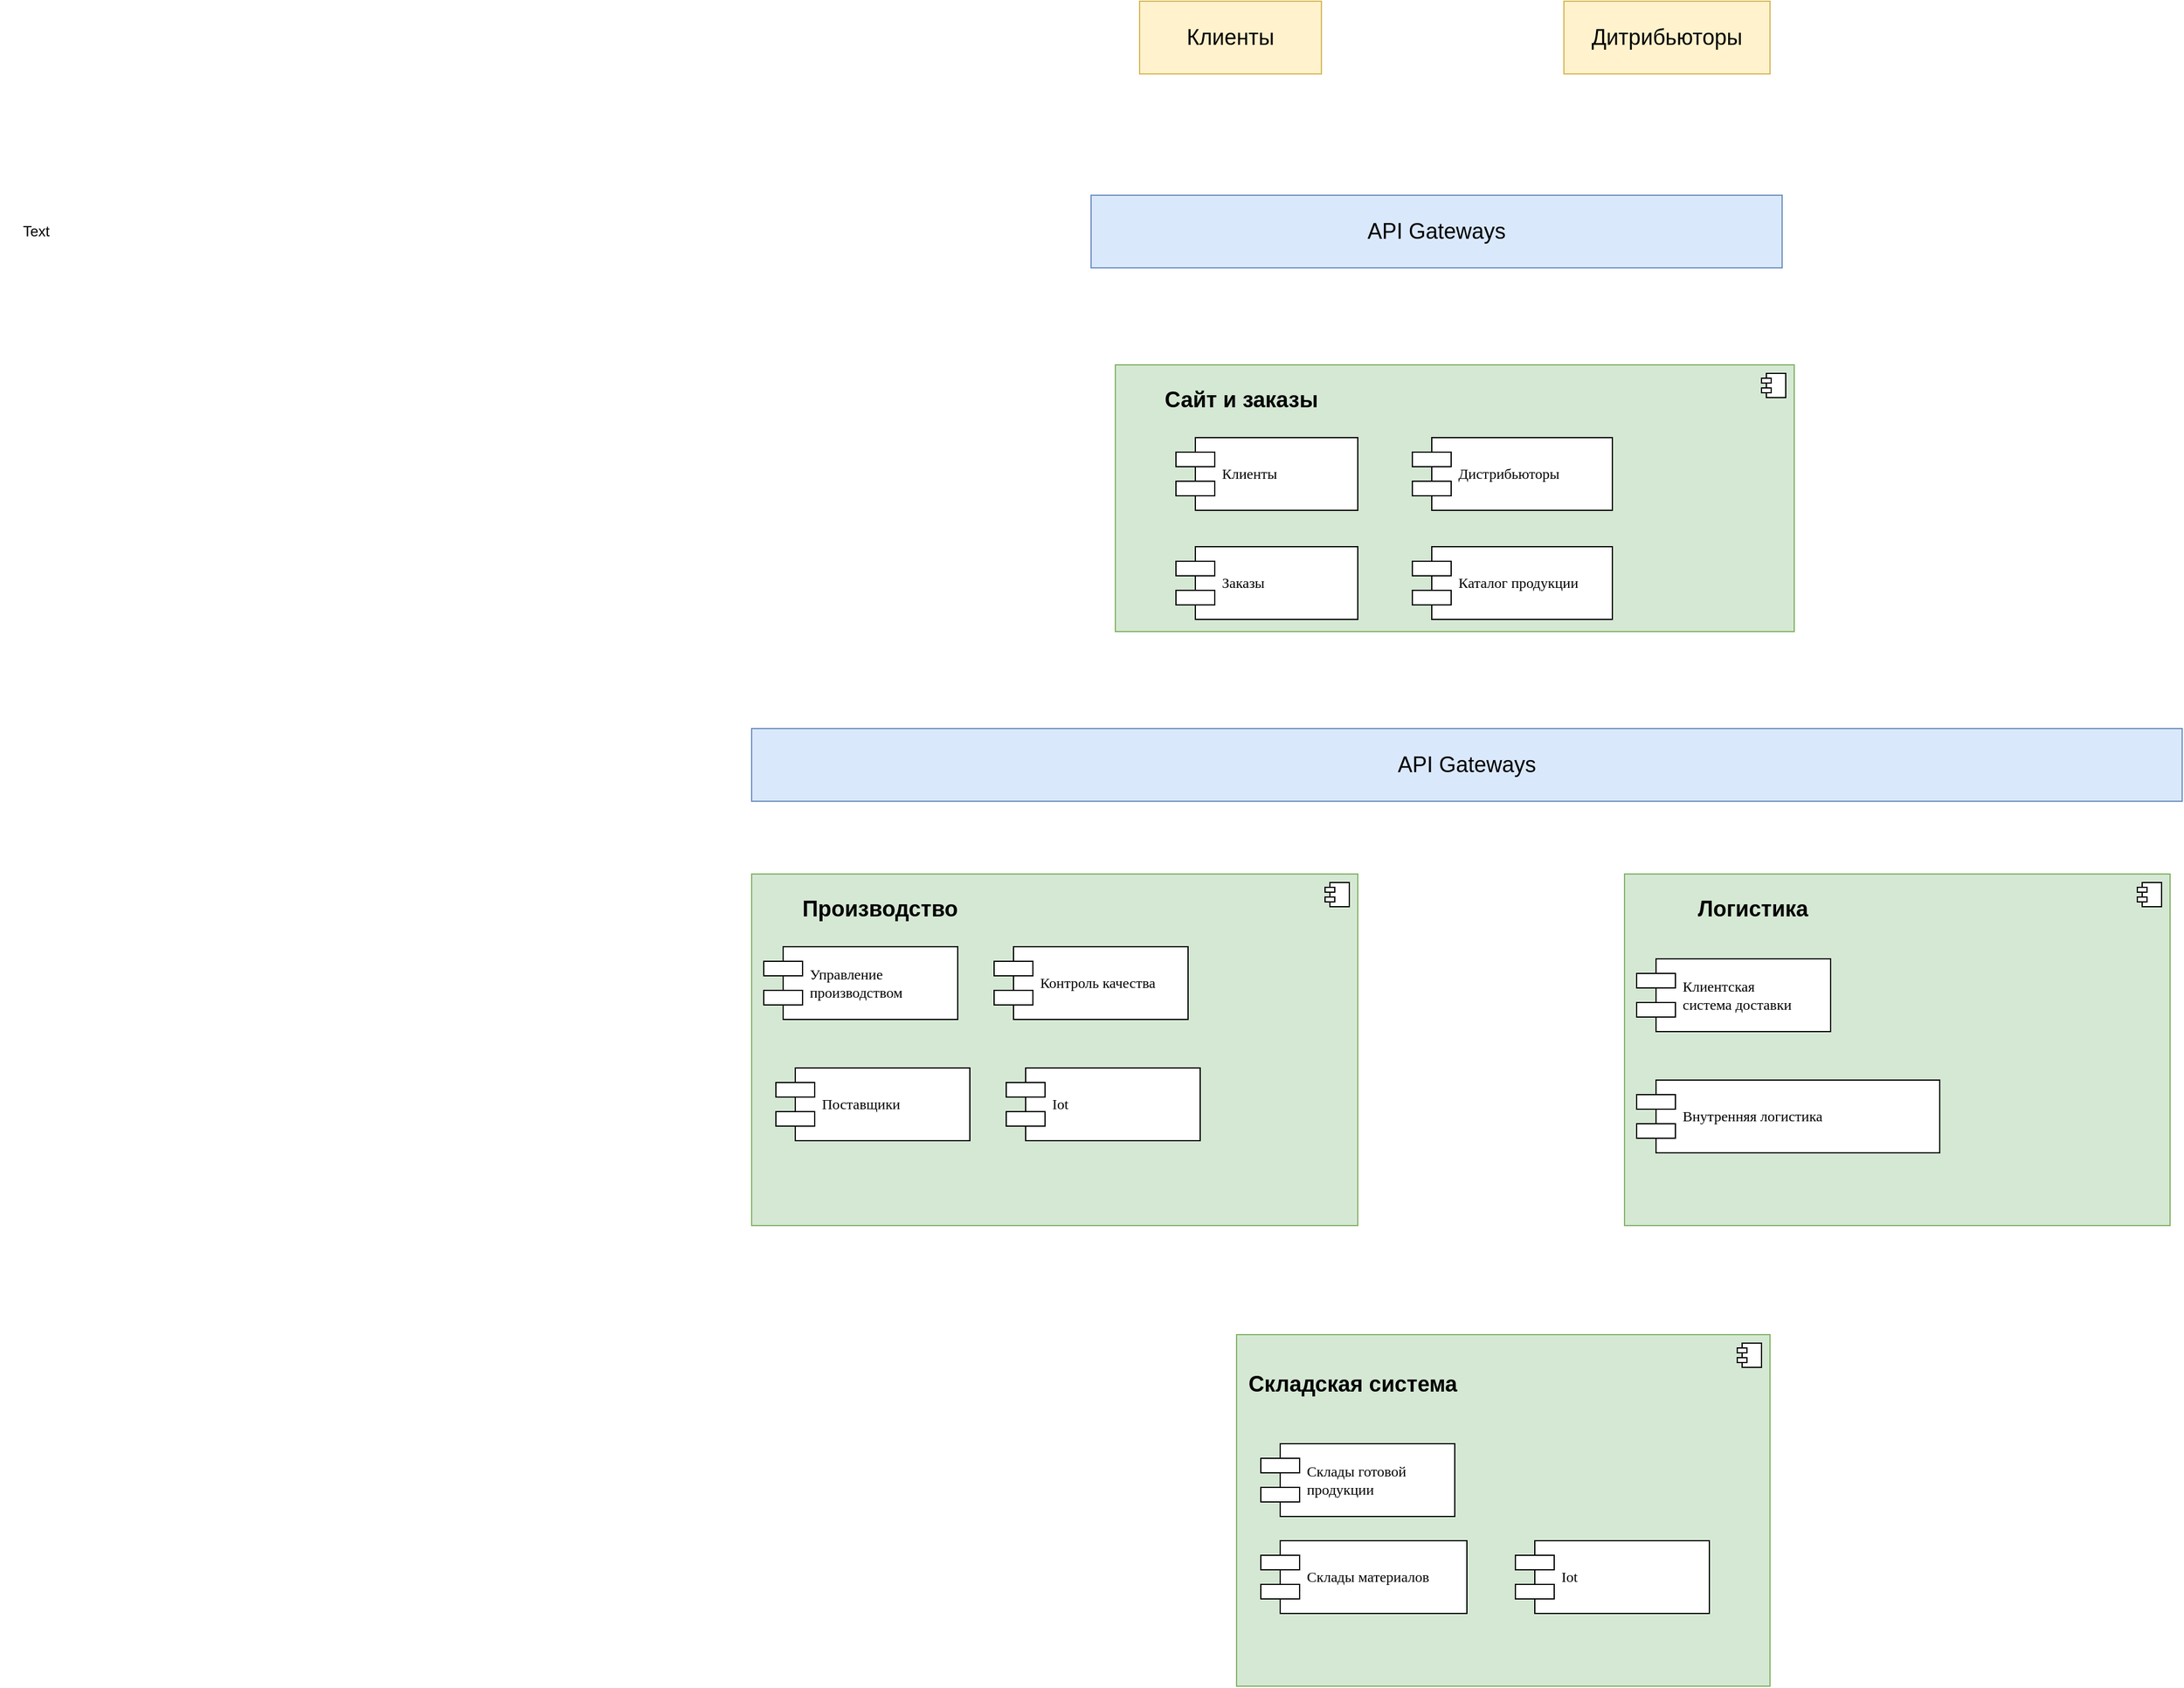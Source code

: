 <mxfile version="22.1.4" type="github">
  <diagram name="Page-1" id="5f0bae14-7c28-e335-631c-24af17079c00">
    <mxGraphModel dx="3149" dy="1964" grid="1" gridSize="10" guides="1" tooltips="1" connect="1" arrows="1" fold="1" page="1" pageScale="1" pageWidth="1100" pageHeight="850" background="none" math="0" shadow="0">
      <root>
        <mxCell id="0" />
        <mxCell id="1" parent="0" />
        <mxCell id="rUWtXKaS8bk8jJ0bzjvu-16" value="" style="group" vertex="1" connectable="0" parent="1">
          <mxGeometry x="260" y="160" width="560" height="220" as="geometry" />
        </mxCell>
        <mxCell id="rUWtXKaS8bk8jJ0bzjvu-2" value="&lt;div style=&quot;font-size: 14px;&quot;&gt;&lt;div style=&quot;border-color: var(--border-color);&quot;&gt;&lt;br&gt;&lt;/div&gt;&lt;/div&gt;" style="html=1;dropTarget=0;whiteSpace=wrap;fillColor=#d5e8d4;strokeColor=#82b366;align=left;" vertex="1" parent="rUWtXKaS8bk8jJ0bzjvu-16">
          <mxGeometry width="560" height="220" as="geometry" />
        </mxCell>
        <mxCell id="rUWtXKaS8bk8jJ0bzjvu-3" value="" style="shape=module;jettyWidth=8;jettyHeight=4;" vertex="1" parent="rUWtXKaS8bk8jJ0bzjvu-2">
          <mxGeometry x="1" width="20" height="20" relative="1" as="geometry">
            <mxPoint x="-27" y="7" as="offset" />
          </mxGeometry>
        </mxCell>
        <mxCell id="rUWtXKaS8bk8jJ0bzjvu-14" value="&lt;font style=&quot;font-size: 18px;&quot;&gt;&lt;b&gt;Сайт и заказы&lt;/b&gt;&lt;/font&gt;" style="text;html=1;strokeColor=none;fillColor=none;align=center;verticalAlign=middle;whiteSpace=wrap;rounded=0;" vertex="1" parent="rUWtXKaS8bk8jJ0bzjvu-16">
          <mxGeometry x="7.89" y="9.57" width="192.11" height="38.26" as="geometry" />
        </mxCell>
        <mxCell id="rUWtXKaS8bk8jJ0bzjvu-20" value="Клиенты" style="shape=component;align=left;spacingLeft=36;rounded=0;shadow=0;comic=0;labelBackgroundColor=none;strokeWidth=1;fontFamily=Verdana;fontSize=12;html=1;" vertex="1" parent="rUWtXKaS8bk8jJ0bzjvu-16">
          <mxGeometry x="50" y="60" width="150" height="60" as="geometry" />
        </mxCell>
        <mxCell id="rUWtXKaS8bk8jJ0bzjvu-22" value="Заказы" style="shape=component;align=left;spacingLeft=36;rounded=0;shadow=0;comic=0;labelBackgroundColor=none;strokeWidth=1;fontFamily=Verdana;fontSize=12;html=1;" vertex="1" parent="rUWtXKaS8bk8jJ0bzjvu-16">
          <mxGeometry x="50" y="150" width="150" height="60" as="geometry" />
        </mxCell>
        <mxCell id="rUWtXKaS8bk8jJ0bzjvu-21" value="Дистрибьюторы" style="shape=component;align=left;spacingLeft=36;rounded=0;shadow=0;comic=0;labelBackgroundColor=none;strokeWidth=1;fontFamily=Verdana;fontSize=12;html=1;" vertex="1" parent="rUWtXKaS8bk8jJ0bzjvu-16">
          <mxGeometry x="245" y="60" width="165" height="60" as="geometry" />
        </mxCell>
        <mxCell id="rUWtXKaS8bk8jJ0bzjvu-23" value="Каталог продукции" style="shape=component;align=left;spacingLeft=36;rounded=0;shadow=0;comic=0;labelBackgroundColor=none;strokeWidth=1;fontFamily=Verdana;fontSize=12;html=1;" vertex="1" parent="rUWtXKaS8bk8jJ0bzjvu-16">
          <mxGeometry x="245" y="150" width="165" height="60" as="geometry" />
        </mxCell>
        <mxCell id="rUWtXKaS8bk8jJ0bzjvu-28" value="&lt;font style=&quot;font-size: 18px;&quot;&gt;Клиенты&lt;/font&gt;" style="rounded=0;whiteSpace=wrap;html=1;fillColor=#fff2cc;strokeColor=#d6b656;" vertex="1" parent="1">
          <mxGeometry x="280" y="-140" width="150" height="60" as="geometry" />
        </mxCell>
        <mxCell id="rUWtXKaS8bk8jJ0bzjvu-29" value="&lt;font style=&quot;font-size: 18px;&quot;&gt;Дитрибьюторы&lt;/font&gt;" style="rounded=0;whiteSpace=wrap;html=1;fillColor=#fff2cc;strokeColor=#d6b656;" vertex="1" parent="1">
          <mxGeometry x="630" y="-140" width="170" height="60" as="geometry" />
        </mxCell>
        <mxCell id="rUWtXKaS8bk8jJ0bzjvu-30" value="&lt;font style=&quot;font-size: 18px;&quot;&gt;API Gateways&lt;/font&gt;" style="rounded=0;whiteSpace=wrap;html=1;fillColor=#dae8fc;strokeColor=#6c8ebf;" vertex="1" parent="1">
          <mxGeometry x="240" y="20" width="570" height="60" as="geometry" />
        </mxCell>
        <mxCell id="rUWtXKaS8bk8jJ0bzjvu-31" value="&lt;font style=&quot;font-size: 18px;&quot;&gt;API Gateways&lt;/font&gt;" style="rounded=0;whiteSpace=wrap;html=1;fillColor=#dae8fc;strokeColor=#6c8ebf;" vertex="1" parent="1">
          <mxGeometry x="-40" y="460" width="1180" height="60" as="geometry" />
        </mxCell>
        <mxCell id="rUWtXKaS8bk8jJ0bzjvu-50" value="" style="group" vertex="1" connectable="0" parent="1">
          <mxGeometry x="-40" y="580" width="500" height="290" as="geometry" />
        </mxCell>
        <mxCell id="rUWtXKaS8bk8jJ0bzjvu-5" value="" style="html=1;dropTarget=0;whiteSpace=wrap;fillColor=#d5e8d4;strokeColor=#82b366;align=left;" vertex="1" parent="rUWtXKaS8bk8jJ0bzjvu-50">
          <mxGeometry width="500" height="290" as="geometry" />
        </mxCell>
        <mxCell id="rUWtXKaS8bk8jJ0bzjvu-6" value="" style="shape=module;jettyWidth=8;jettyHeight=4;" vertex="1" parent="rUWtXKaS8bk8jJ0bzjvu-5">
          <mxGeometry x="1" width="20" height="20" relative="1" as="geometry">
            <mxPoint x="-27" y="7" as="offset" />
          </mxGeometry>
        </mxCell>
        <mxCell id="rUWtXKaS8bk8jJ0bzjvu-40" value="Управление &lt;br&gt;производством&amp;nbsp;" style="shape=component;align=left;spacingLeft=36;rounded=0;shadow=0;comic=0;labelBackgroundColor=none;strokeWidth=1;fontFamily=Verdana;fontSize=12;html=1;" vertex="1" parent="rUWtXKaS8bk8jJ0bzjvu-50">
          <mxGeometry x="10" y="60" width="160" height="60" as="geometry" />
        </mxCell>
        <mxCell id="rUWtXKaS8bk8jJ0bzjvu-41" value="Контроль качества" style="shape=component;align=left;spacingLeft=36;rounded=0;shadow=0;comic=0;labelBackgroundColor=none;strokeWidth=1;fontFamily=Verdana;fontSize=12;html=1;" vertex="1" parent="rUWtXKaS8bk8jJ0bzjvu-50">
          <mxGeometry x="200" y="60" width="160" height="60" as="geometry" />
        </mxCell>
        <mxCell id="rUWtXKaS8bk8jJ0bzjvu-42" value="Поставщики" style="shape=component;align=left;spacingLeft=36;rounded=0;shadow=0;comic=0;labelBackgroundColor=none;strokeWidth=1;fontFamily=Verdana;fontSize=12;html=1;" vertex="1" parent="rUWtXKaS8bk8jJ0bzjvu-50">
          <mxGeometry x="20" y="160" width="160" height="60" as="geometry" />
        </mxCell>
        <mxCell id="rUWtXKaS8bk8jJ0bzjvu-43" value="Iot" style="shape=component;align=left;spacingLeft=36;rounded=0;shadow=0;comic=0;labelBackgroundColor=none;strokeWidth=1;fontFamily=Verdana;fontSize=12;html=1;" vertex="1" parent="rUWtXKaS8bk8jJ0bzjvu-50">
          <mxGeometry x="210" y="160" width="160" height="60" as="geometry" />
        </mxCell>
        <mxCell id="rUWtXKaS8bk8jJ0bzjvu-49" value="&lt;span style=&quot;font-size: 18px;&quot;&gt;&lt;b&gt;Производство&lt;/b&gt;&lt;/span&gt;" style="text;html=1;strokeColor=none;fillColor=none;align=center;verticalAlign=middle;whiteSpace=wrap;rounded=0;" vertex="1" parent="rUWtXKaS8bk8jJ0bzjvu-50">
          <mxGeometry x="10" y="10" width="192.11" height="38.26" as="geometry" />
        </mxCell>
        <mxCell id="rUWtXKaS8bk8jJ0bzjvu-55" value="" style="group" vertex="1" connectable="0" parent="1">
          <mxGeometry x="360" y="960" width="440" height="290" as="geometry" />
        </mxCell>
        <mxCell id="rUWtXKaS8bk8jJ0bzjvu-9" value="&lt;div style=&quot;font-size: 14px;&quot;&gt;&lt;div style=&quot;border-color: var(--border-color);&quot;&gt;&lt;div style=&quot;border-color: var(--border-color);&quot;&gt;&lt;br&gt;&lt;/div&gt;&lt;/div&gt;&lt;/div&gt;" style="html=1;dropTarget=0;whiteSpace=wrap;fillColor=#d5e8d4;strokeColor=#82b366;align=left;" vertex="1" parent="rUWtXKaS8bk8jJ0bzjvu-55">
          <mxGeometry width="440" height="290" as="geometry" />
        </mxCell>
        <mxCell id="rUWtXKaS8bk8jJ0bzjvu-10" value="" style="shape=module;jettyWidth=8;jettyHeight=4;" vertex="1" parent="rUWtXKaS8bk8jJ0bzjvu-9">
          <mxGeometry x="1" width="20" height="20" relative="1" as="geometry">
            <mxPoint x="-27" y="7" as="offset" />
          </mxGeometry>
        </mxCell>
        <mxCell id="rUWtXKaS8bk8jJ0bzjvu-44" value="Склады готовой&amp;nbsp;&lt;br&gt;продукции" style="shape=component;align=left;spacingLeft=36;rounded=0;shadow=0;comic=0;labelBackgroundColor=none;strokeWidth=1;fontFamily=Verdana;fontSize=12;html=1;" vertex="1" parent="rUWtXKaS8bk8jJ0bzjvu-55">
          <mxGeometry x="20" y="90" width="160" height="60" as="geometry" />
        </mxCell>
        <mxCell id="rUWtXKaS8bk8jJ0bzjvu-46" value="&lt;font style=&quot;font-size: 18px;&quot;&gt;&lt;b&gt;Складская система&lt;/b&gt;&lt;/font&gt;" style="text;html=1;strokeColor=none;fillColor=none;align=center;verticalAlign=middle;whiteSpace=wrap;rounded=0;" vertex="1" parent="rUWtXKaS8bk8jJ0bzjvu-55">
          <mxGeometry y="21.74" width="192.11" height="38.26" as="geometry" />
        </mxCell>
        <mxCell id="rUWtXKaS8bk8jJ0bzjvu-47" value="Склады материалов" style="shape=component;align=left;spacingLeft=36;rounded=0;shadow=0;comic=0;labelBackgroundColor=none;strokeWidth=1;fontFamily=Verdana;fontSize=12;html=1;" vertex="1" parent="rUWtXKaS8bk8jJ0bzjvu-55">
          <mxGeometry x="20" y="170" width="170" height="60" as="geometry" />
        </mxCell>
        <mxCell id="rUWtXKaS8bk8jJ0bzjvu-51" value="Iot" style="shape=component;align=left;spacingLeft=36;rounded=0;shadow=0;comic=0;labelBackgroundColor=none;strokeWidth=1;fontFamily=Verdana;fontSize=12;html=1;" vertex="1" parent="rUWtXKaS8bk8jJ0bzjvu-55">
          <mxGeometry x="230" y="170" width="160" height="60" as="geometry" />
        </mxCell>
        <mxCell id="rUWtXKaS8bk8jJ0bzjvu-56" value="" style="group" vertex="1" connectable="0" parent="1">
          <mxGeometry x="680" y="580" width="450" height="290" as="geometry" />
        </mxCell>
        <mxCell id="rUWtXKaS8bk8jJ0bzjvu-7" value="&lt;div style=&quot;font-size: 14px;&quot;&gt;&lt;div style=&quot;border-color: var(--border-color);&quot;&gt;&lt;div style=&quot;border-color: var(--border-color);&quot;&gt;&lt;div style=&quot;border-color: var(--border-color);&quot;&gt;&lt;br&gt;&lt;/div&gt;&lt;/div&gt;&lt;/div&gt;&lt;/div&gt;" style="html=1;dropTarget=0;whiteSpace=wrap;fillColor=#d5e8d4;strokeColor=#82b366;align=left;" vertex="1" parent="rUWtXKaS8bk8jJ0bzjvu-56">
          <mxGeometry width="450" height="290" as="geometry" />
        </mxCell>
        <mxCell id="rUWtXKaS8bk8jJ0bzjvu-8" value="" style="shape=module;jettyWidth=8;jettyHeight=4;" vertex="1" parent="rUWtXKaS8bk8jJ0bzjvu-7">
          <mxGeometry x="1" width="20" height="20" relative="1" as="geometry">
            <mxPoint x="-27" y="7" as="offset" />
          </mxGeometry>
        </mxCell>
        <mxCell id="rUWtXKaS8bk8jJ0bzjvu-52" value="&lt;font style=&quot;font-size: 18px;&quot;&gt;&lt;b&gt;Логистика&lt;/b&gt;&lt;/font&gt;" style="text;html=1;strokeColor=none;fillColor=none;align=center;verticalAlign=middle;whiteSpace=wrap;rounded=0;" vertex="1" parent="rUWtXKaS8bk8jJ0bzjvu-56">
          <mxGeometry x="10" y="10" width="192.11" height="38.26" as="geometry" />
        </mxCell>
        <mxCell id="rUWtXKaS8bk8jJ0bzjvu-53" value="Клиентская &lt;br&gt;система доставки" style="shape=component;align=left;spacingLeft=36;rounded=0;shadow=0;comic=0;labelBackgroundColor=none;strokeWidth=1;fontFamily=Verdana;fontSize=12;html=1;" vertex="1" parent="rUWtXKaS8bk8jJ0bzjvu-56">
          <mxGeometry x="10" y="70" width="160" height="60" as="geometry" />
        </mxCell>
        <mxCell id="rUWtXKaS8bk8jJ0bzjvu-54" value="Внутренняя логистика" style="shape=component;align=left;spacingLeft=36;rounded=0;shadow=0;comic=0;labelBackgroundColor=none;strokeWidth=1;fontFamily=Verdana;fontSize=12;html=1;" vertex="1" parent="rUWtXKaS8bk8jJ0bzjvu-56">
          <mxGeometry x="10" y="170" width="250" height="60" as="geometry" />
        </mxCell>
        <mxCell id="rUWtXKaS8bk8jJ0bzjvu-57" value="Text" style="text;html=1;strokeColor=none;fillColor=none;align=center;verticalAlign=middle;whiteSpace=wrap;rounded=0;" vertex="1" parent="1">
          <mxGeometry x="-660" y="35" width="60" height="30" as="geometry" />
        </mxCell>
      </root>
    </mxGraphModel>
  </diagram>
</mxfile>
